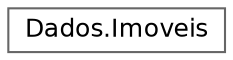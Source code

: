 digraph "Graphical Class Hierarchy"
{
 // LATEX_PDF_SIZE
  bgcolor="transparent";
  edge [fontname=Helvetica,fontsize=12,labelfontname=Helvetica,labelfontsize=10];
  node [fontname=Helvetica,fontsize=12,shape=box,height=0.2,width=0.4];
  rankdir="LR";
  Node0 [id="Node000000",label="Dados.Imoveis",height=0.2,width=0.4,color="grey40", fillcolor="white", style="filled",URL="$class_dados_1_1_imoveis.html",tooltip="Classe responsável por armazenar e gerenciar informações sobre imóveis."];
}
